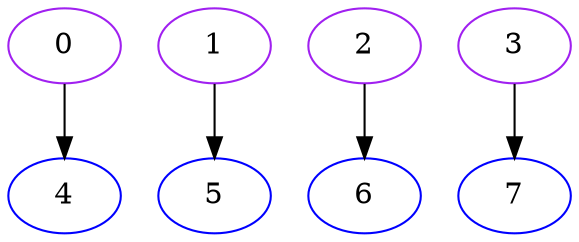 digraph G{
0 [label=0, color=purple];
4 [label=4, color=blue];
1 [label=1, color=purple];
5 [label=5, color=blue];
2 [label=2, color=purple];
6 [label=6, color=blue];
3 [label=3, color=purple];
7 [label=7, color=blue];
0 -> 4;
1 -> 5;
2 -> 6;
3 -> 7;
}
